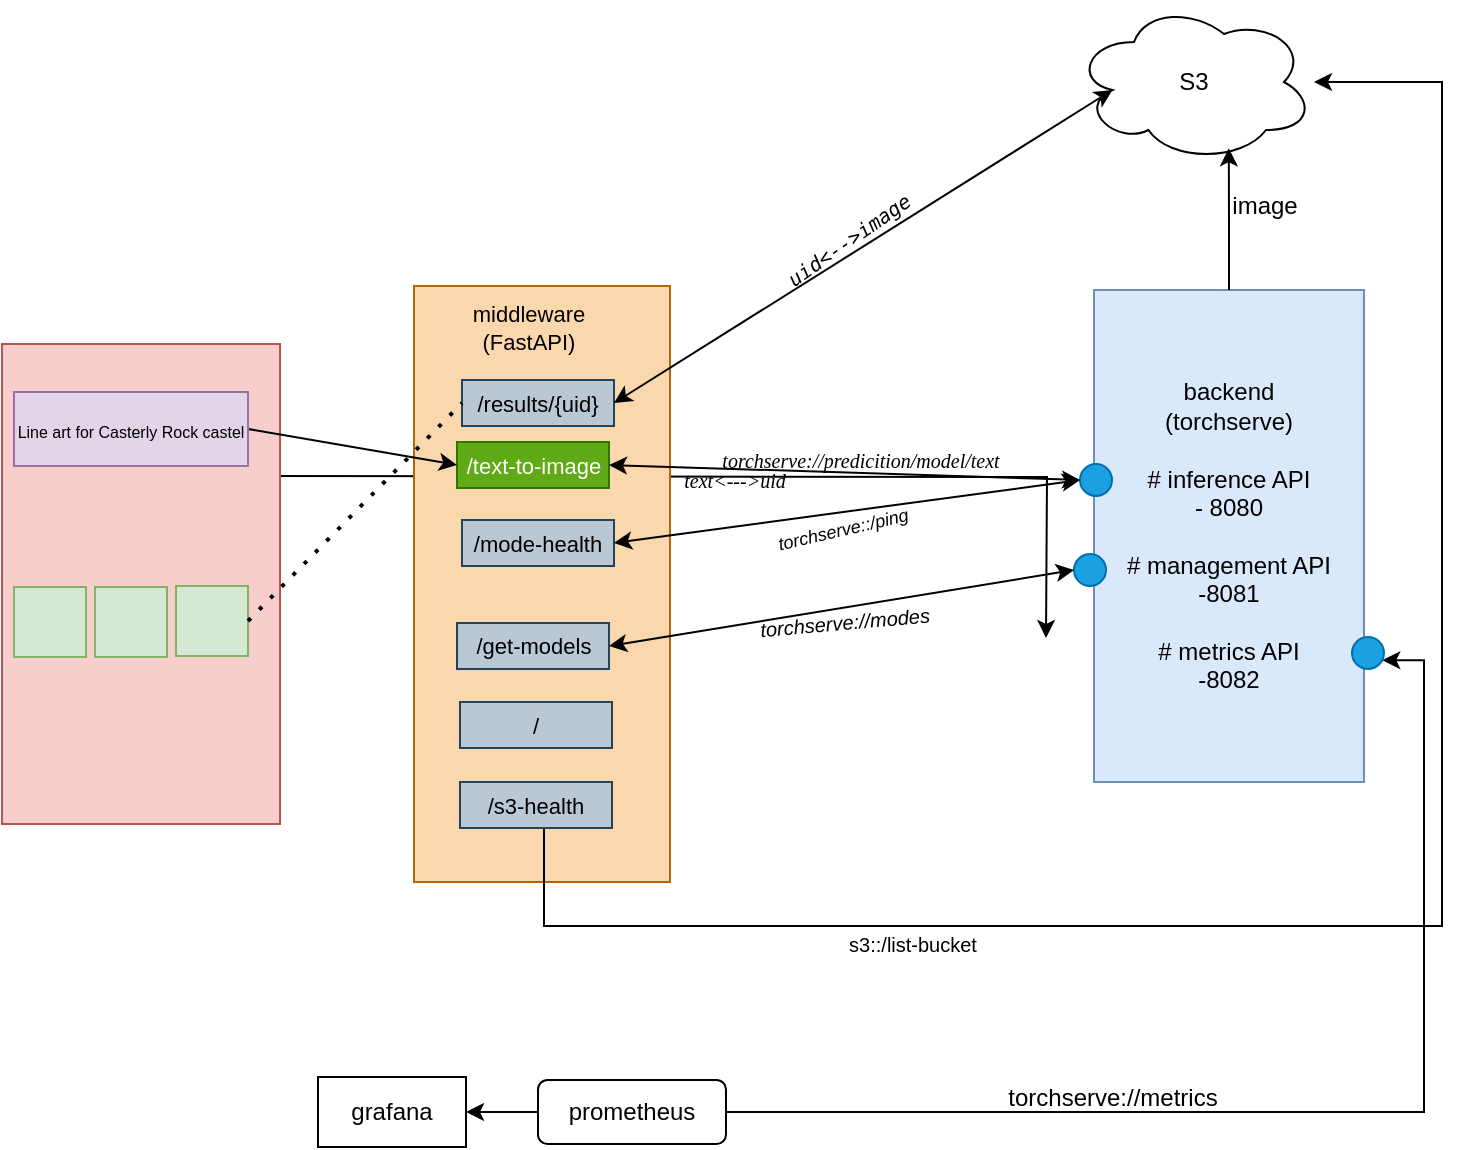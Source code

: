 <mxfile version="25.0.1">
  <diagram name="Page-1" id="tVYE_c9gGX1S6NQBDuj_">
    <mxGraphModel dx="1373" dy="748" grid="0" gridSize="10" guides="1" tooltips="1" connect="1" arrows="1" fold="1" page="1" pageScale="1" pageWidth="827" pageHeight="1169" math="0" shadow="0">
      <root>
        <mxCell id="0" />
        <mxCell id="1" parent="0" />
        <mxCell id="Xb_QLpmWHZZwCSn07Mx9-1" value="backend&lt;div&gt;(torchserve)&lt;br&gt;&lt;br&gt;# inference API&lt;br&gt;- 8080&lt;br&gt;&lt;br&gt;# management API&lt;br&gt;-8081&lt;br&gt;&lt;br&gt;# metrics API&lt;br&gt;-8082&lt;/div&gt;" style="rounded=0;whiteSpace=wrap;html=1;fillColor=#dae8fc;strokeColor=#6c8ebf;" vertex="1" parent="1">
          <mxGeometry x="619" y="341" width="135" height="246" as="geometry" />
        </mxCell>
        <mxCell id="Xb_QLpmWHZZwCSn07Mx9-12" value="" style="edgeStyle=orthogonalEdgeStyle;rounded=0;orthogonalLoop=1;jettySize=auto;html=1;exitX=0.5;exitY=1;exitDx=0;exitDy=0;entryX=0.003;entryY=0.333;entryDx=0;entryDy=0;entryPerimeter=0;" edge="1" parent="1" target="Xb_QLpmWHZZwCSn07Mx9-11">
          <mxGeometry relative="1" as="geometry">
            <mxPoint x="177" y="434" as="sourcePoint" />
            <mxPoint x="595" y="515" as="targetPoint" />
          </mxGeometry>
        </mxCell>
        <mxCell id="Xb_QLpmWHZZwCSn07Mx9-14" value="" style="ellipse;whiteSpace=wrap;html=1;fillColor=#1ba1e2;fontColor=#ffffff;strokeColor=#006EAF;" vertex="1" parent="1">
          <mxGeometry x="612" y="428" width="16" height="16" as="geometry" />
        </mxCell>
        <mxCell id="Xb_QLpmWHZZwCSn07Mx9-15" value="" style="ellipse;whiteSpace=wrap;html=1;fillColor=#1ba1e2;fontColor=#ffffff;strokeColor=#006EAF;" vertex="1" parent="1">
          <mxGeometry x="609" y="473" width="16" height="16" as="geometry" />
        </mxCell>
        <mxCell id="Xb_QLpmWHZZwCSn07Mx9-17" value="" style="whiteSpace=wrap;html=1;fontSize=11;fillColor=#fad7ac;strokeColor=#b46504;" vertex="1" parent="1">
          <mxGeometry x="279" y="339" width="128" height="298" as="geometry" />
        </mxCell>
        <mxCell id="Xb_QLpmWHZZwCSn07Mx9-18" value="middleware&lt;br&gt;(FastAPI)" style="text;html=1;align=center;verticalAlign=middle;resizable=0;points=[];autosize=1;strokeColor=none;fillColor=none;fontSize=11;" vertex="1" parent="1">
          <mxGeometry x="299" y="341" width="74" height="38" as="geometry" />
        </mxCell>
        <mxCell id="Xb_QLpmWHZZwCSn07Mx9-43" style="edgeStyle=orthogonalEdgeStyle;rounded=0;orthogonalLoop=1;jettySize=auto;html=1;exitX=0.5;exitY=1;exitDx=0;exitDy=0;" edge="1" parent="1" source="Xb_QLpmWHZZwCSn07Mx9-25" target="Xb_QLpmWHZZwCSn07Mx9-36">
          <mxGeometry relative="1" as="geometry">
            <Array as="points">
              <mxPoint x="344" y="659" />
              <mxPoint x="793" y="659" />
              <mxPoint x="793" y="237" />
            </Array>
          </mxGeometry>
        </mxCell>
        <mxCell id="Xb_QLpmWHZZwCSn07Mx9-25" value="" style="group;movable=1;resizable=1;rotatable=1;deletable=1;editable=1;locked=0;connectable=1;flipV=1;fontSize=11;" vertex="1" connectable="0" parent="1">
          <mxGeometry x="303" y="428" width="80" height="182" as="geometry" />
        </mxCell>
        <mxCell id="Xb_QLpmWHZZwCSn07Mx9-21" value="&lt;font&gt;/get-models&lt;/font&gt;" style="whiteSpace=wrap;html=1;flipV=0;fontSize=11;fillColor=#bac8d3;strokeColor=#23445d;" vertex="1" parent="Xb_QLpmWHZZwCSn07Mx9-25">
          <mxGeometry x="-2.5" y="79.5" width="76" height="23" as="geometry" />
        </mxCell>
        <mxCell id="Xb_QLpmWHZZwCSn07Mx9-22" value="&lt;font&gt;/mode-health&lt;/font&gt;" style="whiteSpace=wrap;html=1;flipV=0;fontSize=11;fillColor=#bac8d3;strokeColor=#23445d;" vertex="1" parent="Xb_QLpmWHZZwCSn07Mx9-25">
          <mxGeometry y="28" width="76" height="23" as="geometry" />
        </mxCell>
        <mxCell id="Xb_QLpmWHZZwCSn07Mx9-23" value="&lt;font&gt;/s3-health&lt;/font&gt;" style="whiteSpace=wrap;html=1;flipV=0;fontSize=11;fillColor=#bac8d3;strokeColor=#23445d;" vertex="1" parent="Xb_QLpmWHZZwCSn07Mx9-25">
          <mxGeometry x="-1" y="159" width="76" height="23" as="geometry" />
        </mxCell>
        <mxCell id="Xb_QLpmWHZZwCSn07Mx9-24" value="/" style="whiteSpace=wrap;html=1;flipV=0;fontSize=11;fillColor=#bac8d3;strokeColor=#23445d;" vertex="1" parent="Xb_QLpmWHZZwCSn07Mx9-25">
          <mxGeometry x="-1" y="119" width="76" height="23" as="geometry" />
        </mxCell>
        <mxCell id="Xb_QLpmWHZZwCSn07Mx9-19" value="&lt;font&gt;/text-to-image&lt;/font&gt;" style="whiteSpace=wrap;html=1;flipV=0;fontSize=11;fillColor=#60a917;fontColor=#ffffff;strokeColor=#2D7600;" vertex="1" parent="Xb_QLpmWHZZwCSn07Mx9-25">
          <mxGeometry x="-2.5" y="-11" width="76" height="23" as="geometry" />
        </mxCell>
        <mxCell id="Xb_QLpmWHZZwCSn07Mx9-28" value="" style="endArrow=classic;startArrow=classic;html=1;rounded=0;entryX=0;entryY=0.5;entryDx=0;entryDy=0;exitX=1;exitY=0.5;exitDx=0;exitDy=0;" edge="1" parent="1" source="Xb_QLpmWHZZwCSn07Mx9-19" target="Xb_QLpmWHZZwCSn07Mx9-14">
          <mxGeometry width="50" height="50" relative="1" as="geometry">
            <mxPoint x="654" y="515" as="sourcePoint" />
            <mxPoint x="704" y="465" as="targetPoint" />
          </mxGeometry>
        </mxCell>
        <mxCell id="Xb_QLpmWHZZwCSn07Mx9-34" value="&lt;pre&gt;&lt;span style=&quot;font-family: Verdana; font-size: 10px; text-align: left;&quot;&gt;&lt;i&gt;torchserve://predicition/model/text&lt;/i&gt;&lt;/span&gt;&lt;/pre&gt;" style="text;html=1;align=center;verticalAlign=middle;resizable=0;points=[];autosize=1;strokeColor=none;fillColor=none;rotation=0;" vertex="1" parent="1">
          <mxGeometry x="423" y="401" width="157" height="50" as="geometry" />
        </mxCell>
        <mxCell id="Xb_QLpmWHZZwCSn07Mx9-35" value="&lt;pre&gt;&lt;span style=&quot;font-family: Verdana; font-size: 10px; text-align: left;&quot;&gt;&lt;i&gt;text&amp;lt;---&amp;gt;uid&lt;/i&gt;&lt;/span&gt;&lt;/pre&gt;" style="text;html=1;align=center;verticalAlign=middle;resizable=0;points=[];autosize=1;strokeColor=none;fillColor=none;rotation=0;" vertex="1" parent="1">
          <mxGeometry x="404" y="411" width="69" height="50" as="geometry" />
        </mxCell>
        <mxCell id="Xb_QLpmWHZZwCSn07Mx9-36" value="S3" style="ellipse;shape=cloud;whiteSpace=wrap;html=1;" vertex="1" parent="1">
          <mxGeometry x="609" y="197" width="120" height="80" as="geometry" />
        </mxCell>
        <mxCell id="Xb_QLpmWHZZwCSn07Mx9-20" value="/results/{uid}" style="whiteSpace=wrap;html=1;flipV=0;fontSize=11;fillColor=#bac8d3;strokeColor=#23445d;" vertex="1" parent="1">
          <mxGeometry x="303" y="386" width="76" height="23" as="geometry" />
        </mxCell>
        <mxCell id="Xb_QLpmWHZZwCSn07Mx9-37" style="edgeStyle=orthogonalEdgeStyle;rounded=0;orthogonalLoop=1;jettySize=auto;html=1;entryX=0.645;entryY=0.914;entryDx=0;entryDy=0;entryPerimeter=0;" edge="1" parent="1" source="Xb_QLpmWHZZwCSn07Mx9-1" target="Xb_QLpmWHZZwCSn07Mx9-36">
          <mxGeometry relative="1" as="geometry" />
        </mxCell>
        <mxCell id="Xb_QLpmWHZZwCSn07Mx9-39" value="&lt;pre&gt;&lt;i&gt;&lt;font style=&quot;font-size: 10px;&quot;&gt;uid&amp;lt;--&amp;gt;image&lt;/font&gt;&lt;/i&gt;&lt;/pre&gt;" style="text;html=1;align=center;verticalAlign=middle;resizable=0;points=[];autosize=1;strokeColor=none;fillColor=none;rotation=-35;" vertex="1" parent="1">
          <mxGeometry x="451" y="291" width="90" height="50" as="geometry" />
        </mxCell>
        <mxCell id="Xb_QLpmWHZZwCSn07Mx9-40" value="image" style="text;html=1;align=center;verticalAlign=middle;resizable=0;points=[];autosize=1;strokeColor=none;fillColor=none;" vertex="1" parent="1">
          <mxGeometry x="678" y="286" width="51" height="26" as="geometry" />
        </mxCell>
        <mxCell id="Xb_QLpmWHZZwCSn07Mx9-41" value="" style="endArrow=classic;startArrow=classic;html=1;rounded=0;entryX=0.16;entryY=0.55;entryDx=0;entryDy=0;entryPerimeter=0;exitX=1;exitY=0.5;exitDx=0;exitDy=0;" edge="1" parent="1" source="Xb_QLpmWHZZwCSn07Mx9-20" target="Xb_QLpmWHZZwCSn07Mx9-36">
          <mxGeometry width="50" height="50" relative="1" as="geometry">
            <mxPoint x="654" y="515" as="sourcePoint" />
            <mxPoint x="704" y="465" as="targetPoint" />
          </mxGeometry>
        </mxCell>
        <mxCell id="Xb_QLpmWHZZwCSn07Mx9-42" value="" style="endArrow=classic;startArrow=classic;html=1;rounded=0;entryX=0;entryY=0.5;entryDx=0;entryDy=0;exitX=1;exitY=0.5;exitDx=0;exitDy=0;" edge="1" parent="1" source="Xb_QLpmWHZZwCSn07Mx9-21" target="Xb_QLpmWHZZwCSn07Mx9-15">
          <mxGeometry width="50" height="50" relative="1" as="geometry">
            <mxPoint x="654" y="515" as="sourcePoint" />
            <mxPoint x="704" y="465" as="targetPoint" />
          </mxGeometry>
        </mxCell>
        <mxCell id="Xb_QLpmWHZZwCSn07Mx9-44" value="" style="endArrow=classic;startArrow=classic;html=1;rounded=0;exitX=1;exitY=0.5;exitDx=0;exitDy=0;entryX=0;entryY=0.5;entryDx=0;entryDy=0;" edge="1" parent="1" source="Xb_QLpmWHZZwCSn07Mx9-22" target="Xb_QLpmWHZZwCSn07Mx9-14">
          <mxGeometry width="50" height="50" relative="1" as="geometry">
            <mxPoint x="377" y="523" as="sourcePoint" />
            <mxPoint x="606" y="520" as="targetPoint" />
          </mxGeometry>
        </mxCell>
        <mxCell id="Xb_QLpmWHZZwCSn07Mx9-45" value="&lt;font style=&quot;font-size: 10px;&quot;&gt;&lt;i&gt;torchserve://modes&lt;/i&gt;&lt;/font&gt;" style="text;html=1;align=center;verticalAlign=middle;resizable=0;points=[];autosize=1;strokeColor=none;fillColor=none;rotation=-5;" vertex="1" parent="1">
          <mxGeometry x="442" y="494" width="103" height="26" as="geometry" />
        </mxCell>
        <mxCell id="Xb_QLpmWHZZwCSn07Mx9-49" value="&lt;font style=&quot;font-size: 9px;&quot;&gt;&lt;i style=&quot;&quot;&gt;torchserve::/ping&lt;/i&gt;&lt;/font&gt;" style="text;html=1;align=center;verticalAlign=middle;resizable=0;points=[];autosize=1;strokeColor=none;fillColor=none;rotation=347;" vertex="1" parent="1">
          <mxGeometry x="451" y="447" width="84" height="26" as="geometry" />
        </mxCell>
        <mxCell id="Xb_QLpmWHZZwCSn07Mx9-50" value="&lt;font style=&quot;font-size: 10px;&quot;&gt;s3::/list-bucket&lt;/font&gt;" style="text;html=1;align=center;verticalAlign=middle;resizable=0;points=[];autosize=1;strokeColor=none;fillColor=none;" vertex="1" parent="1">
          <mxGeometry x="487" y="655" width="82" height="26" as="geometry" />
        </mxCell>
        <mxCell id="Xb_QLpmWHZZwCSn07Mx9-58" style="edgeStyle=orthogonalEdgeStyle;rounded=0;orthogonalLoop=1;jettySize=auto;html=1;" edge="1" parent="1" source="Xb_QLpmWHZZwCSn07Mx9-51" target="Xb_QLpmWHZZwCSn07Mx9-56">
          <mxGeometry relative="1" as="geometry" />
        </mxCell>
        <mxCell id="Xb_QLpmWHZZwCSn07Mx9-51" value="prometheus" style="rounded=1;whiteSpace=wrap;html=1;" vertex="1" parent="1">
          <mxGeometry x="341" y="736" width="94" height="32" as="geometry" />
        </mxCell>
        <mxCell id="Xb_QLpmWHZZwCSn07Mx9-53" value="" style="edgeStyle=orthogonalEdgeStyle;rounded=0;orthogonalLoop=1;jettySize=auto;html=1;entryX=1;entryY=0.75;entryDx=0;entryDy=0;" edge="1" parent="1" source="Xb_QLpmWHZZwCSn07Mx9-51" target="Xb_QLpmWHZZwCSn07Mx9-16">
          <mxGeometry relative="1" as="geometry">
            <mxPoint x="435" y="752" as="sourcePoint" />
            <mxPoint x="754" y="526" as="targetPoint" />
          </mxGeometry>
        </mxCell>
        <mxCell id="Xb_QLpmWHZZwCSn07Mx9-16" value="" style="ellipse;whiteSpace=wrap;html=1;fillColor=#1ba1e2;fontColor=#ffffff;strokeColor=#006EAF;" vertex="1" parent="1">
          <mxGeometry x="748" y="514.5" width="16" height="16" as="geometry" />
        </mxCell>
        <mxCell id="Xb_QLpmWHZZwCSn07Mx9-54" value="torchserve://metrics" style="text;html=1;align=center;verticalAlign=middle;resizable=0;points=[];autosize=1;strokeColor=none;fillColor=none;" vertex="1" parent="1">
          <mxGeometry x="566" y="732" width="123" height="26" as="geometry" />
        </mxCell>
        <mxCell id="Xb_QLpmWHZZwCSn07Mx9-56" value="grafana" style="whiteSpace=wrap;html=1;" vertex="1" parent="1">
          <mxGeometry x="231" y="734.5" width="74" height="35" as="geometry" />
        </mxCell>
        <mxCell id="Xb_QLpmWHZZwCSn07Mx9-60" value="" style="whiteSpace=wrap;html=1;fillColor=#f8cecc;strokeColor=#b85450;" vertex="1" parent="1">
          <mxGeometry x="73" y="368" width="139" height="240" as="geometry" />
        </mxCell>
        <mxCell id="Xb_QLpmWHZZwCSn07Mx9-65" style="rounded=0;orthogonalLoop=1;jettySize=auto;html=1;exitX=1;exitY=0.5;exitDx=0;exitDy=0;entryX=0;entryY=0.5;entryDx=0;entryDy=0;" edge="1" parent="1" source="Xb_QLpmWHZZwCSn07Mx9-61" target="Xb_QLpmWHZZwCSn07Mx9-19">
          <mxGeometry relative="1" as="geometry" />
        </mxCell>
        <mxCell id="Xb_QLpmWHZZwCSn07Mx9-61" value="&lt;font style=&quot;font-size: 8px;&quot;&gt;Line art for Casterly Rock castel&lt;/font&gt;" style="whiteSpace=wrap;html=1;fillColor=#e1d5e7;strokeColor=#9673a6;" vertex="1" parent="1">
          <mxGeometry x="79" y="392" width="117" height="37" as="geometry" />
        </mxCell>
        <mxCell id="Xb_QLpmWHZZwCSn07Mx9-62" value="" style="whiteSpace=wrap;html=1;fillColor=#d5e8d4;strokeColor=#82b366;" vertex="1" parent="1">
          <mxGeometry x="79" y="489.5" width="36" height="35" as="geometry" />
        </mxCell>
        <mxCell id="Xb_QLpmWHZZwCSn07Mx9-63" value="" style="whiteSpace=wrap;html=1;fillColor=#d5e8d4;strokeColor=#82b366;" vertex="1" parent="1">
          <mxGeometry x="119.5" y="489.5" width="36" height="35" as="geometry" />
        </mxCell>
        <mxCell id="Xb_QLpmWHZZwCSn07Mx9-64" value="" style="whiteSpace=wrap;html=1;fillColor=#d5e8d4;strokeColor=#82b366;" vertex="1" parent="1">
          <mxGeometry x="160" y="489" width="36" height="35" as="geometry" />
        </mxCell>
        <mxCell id="Xb_QLpmWHZZwCSn07Mx9-66" value="" style="endArrow=none;dashed=1;html=1;dashPattern=1 3;strokeWidth=2;rounded=0;entryX=0;entryY=0.5;entryDx=0;entryDy=0;exitX=1;exitY=0.5;exitDx=0;exitDy=0;" edge="1" parent="1" source="Xb_QLpmWHZZwCSn07Mx9-64" target="Xb_QLpmWHZZwCSn07Mx9-20">
          <mxGeometry width="50" height="50" relative="1" as="geometry">
            <mxPoint x="215" y="506" as="sourcePoint" />
            <mxPoint x="265" y="456" as="targetPoint" />
          </mxGeometry>
        </mxCell>
      </root>
    </mxGraphModel>
  </diagram>
</mxfile>
